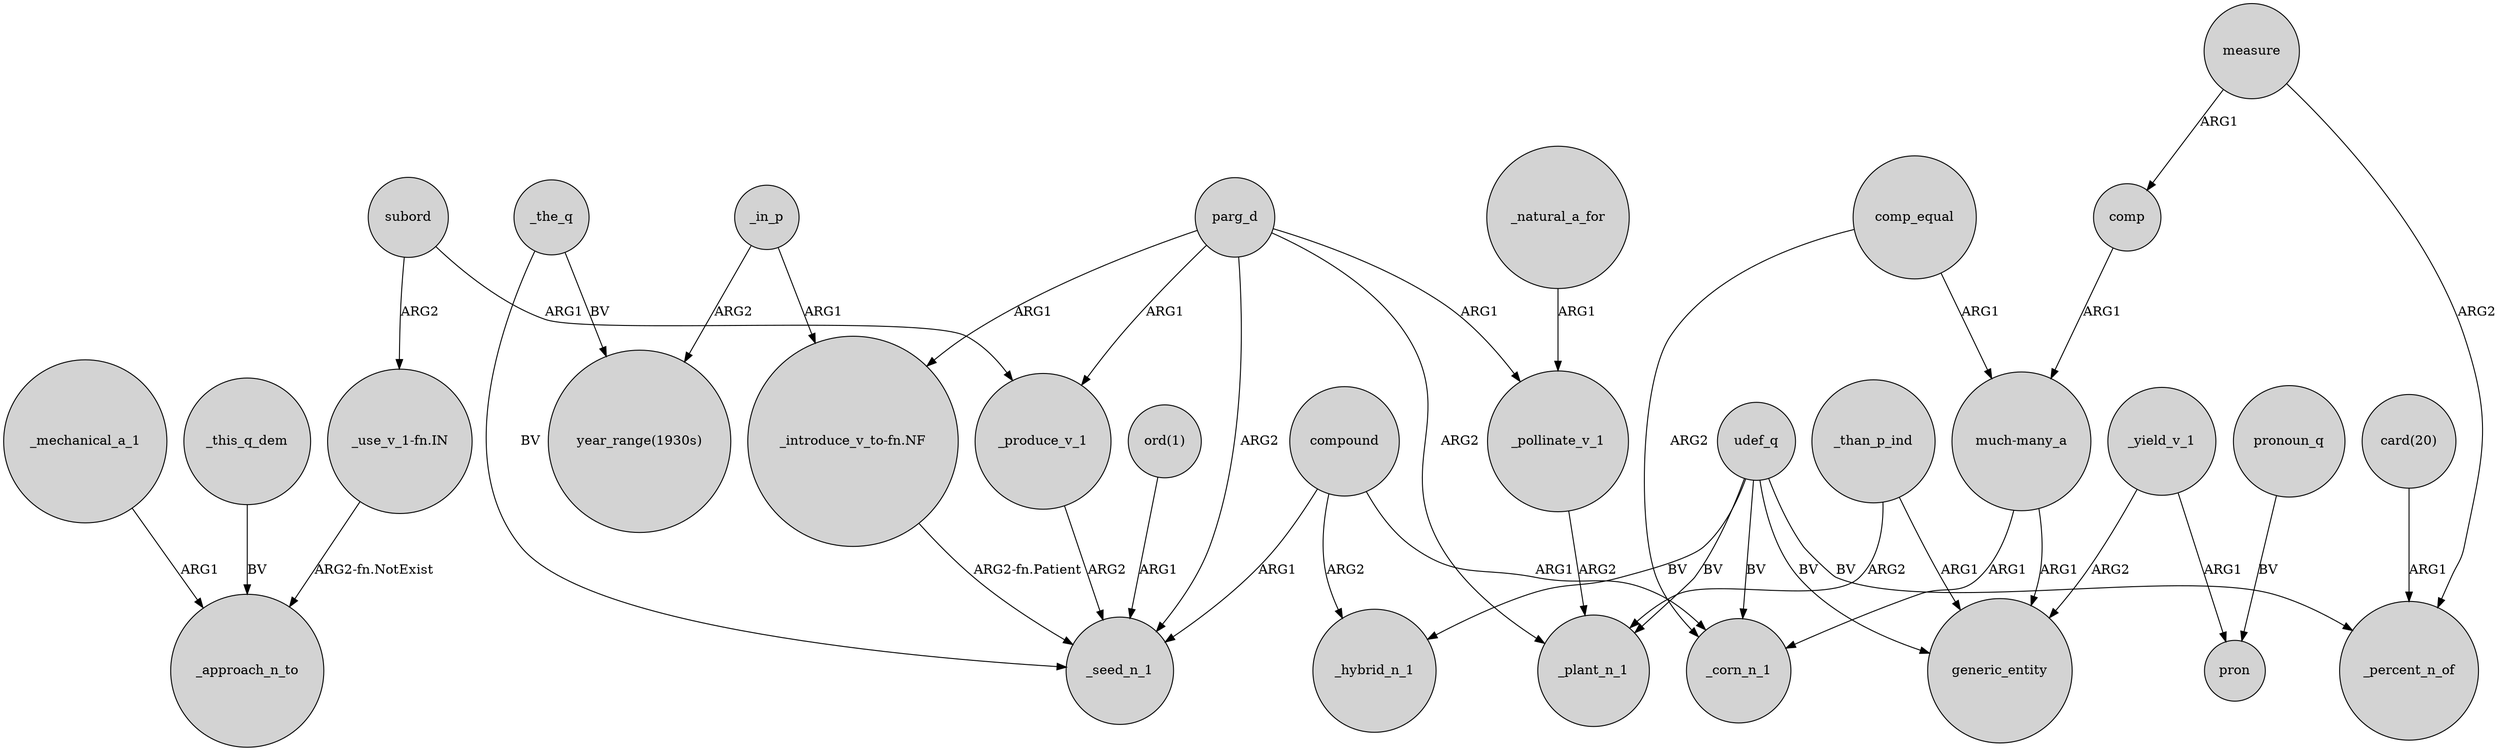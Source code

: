 digraph {
	node [shape=circle style=filled]
	_this_q_dem -> _approach_n_to [label=BV]
	parg_d -> _pollinate_v_1 [label=ARG1]
	compound -> _corn_n_1 [label=ARG1]
	_yield_v_1 -> pron [label=ARG1]
	udef_q -> generic_entity [label=BV]
	_in_p -> "year_range(1930s)" [label=ARG2]
	"much-many_a" -> generic_entity [label=ARG1]
	comp_equal -> _corn_n_1 [label=ARG2]
	comp_equal -> "much-many_a" [label=ARG1]
	measure -> comp [label=ARG1]
	_than_p_ind -> _plant_n_1 [label=ARG2]
	subord -> "_use_v_1-fn.IN" [label=ARG2]
	compound -> _hybrid_n_1 [label=ARG2]
	_mechanical_a_1 -> _approach_n_to [label=ARG1]
	parg_d -> _produce_v_1 [label=ARG1]
	parg_d -> _plant_n_1 [label=ARG2]
	pronoun_q -> pron [label=BV]
	comp -> "much-many_a" [label=ARG1]
	"_introduce_v_to-fn.NF" -> _seed_n_1 [label="ARG2-fn.Patient"]
	measure -> _percent_n_of [label=ARG2]
	"much-many_a" -> _corn_n_1 [label=ARG1]
	parg_d -> _seed_n_1 [label=ARG2]
	_in_p -> "_introduce_v_to-fn.NF" [label=ARG1]
	"_use_v_1-fn.IN" -> _approach_n_to [label="ARG2-fn.NotExist"]
	_produce_v_1 -> _seed_n_1 [label=ARG2]
	udef_q -> _plant_n_1 [label=BV]
	udef_q -> _corn_n_1 [label=BV]
	parg_d -> "_introduce_v_to-fn.NF" [label=ARG1]
	_yield_v_1 -> generic_entity [label=ARG2]
	_natural_a_for -> _pollinate_v_1 [label=ARG1]
	subord -> _produce_v_1 [label=ARG1]
	_the_q -> "year_range(1930s)" [label=BV]
	udef_q -> _hybrid_n_1 [label=BV]
	_pollinate_v_1 -> _plant_n_1 [label=ARG2]
	compound -> _seed_n_1 [label=ARG1]
	udef_q -> _percent_n_of [label=BV]
	"ord(1)" -> _seed_n_1 [label=ARG1]
	_than_p_ind -> generic_entity [label=ARG1]
	_the_q -> _seed_n_1 [label=BV]
	"card(20)" -> _percent_n_of [label=ARG1]
}
